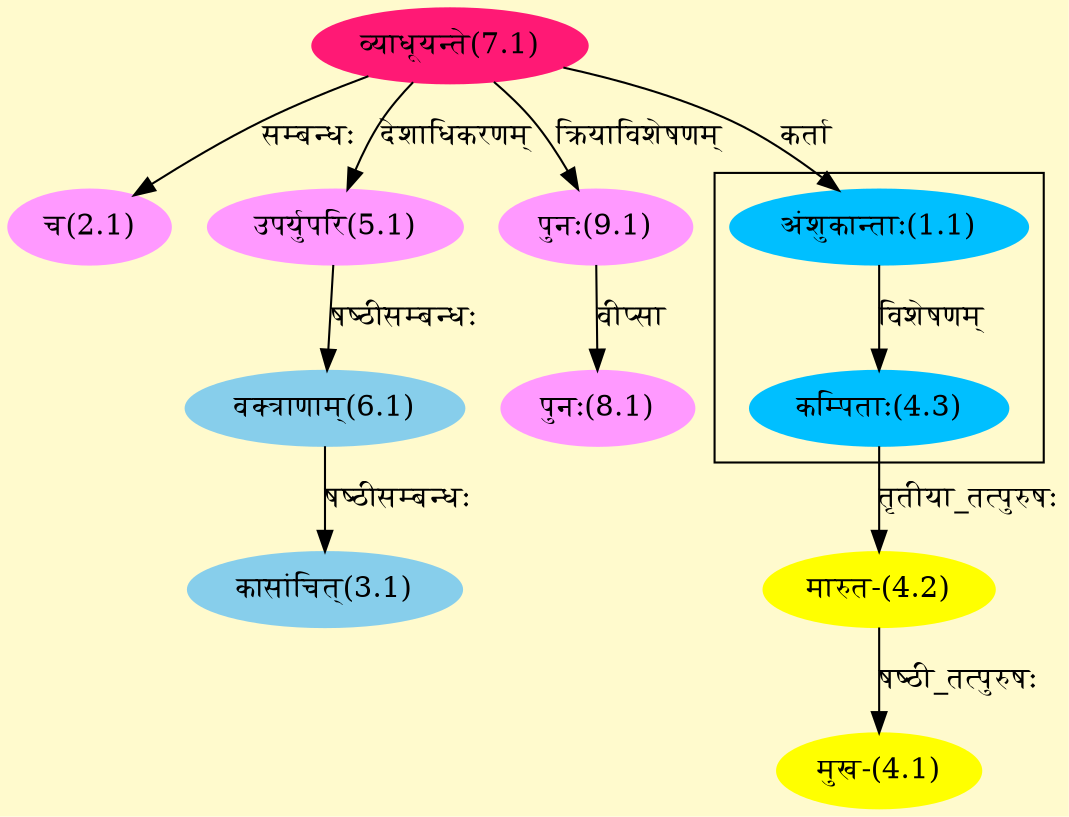 digraph G{
rankdir=BT;
 compound=true;
 bgcolor="lemonchiffon1";

subgraph cluster_1{
Node4_3 [style=filled, color="#00BFFF" label = "कम्पिताः(4.3)"]
Node1_1 [style=filled, color="#00BFFF" label = "अंशुकान्ताः(1.1)"]

}
Node1_1 [style=filled, color="#00BFFF" label = "अंशुकान्ताः(1.1)"]
Node7_1 [style=filled, color="#FF1975" label = "व्याधूयन्ते(7.1)"]
Node2_1 [style=filled, color="#FF99FF" label = "च(2.1)"]
Node3_1 [style=filled, color="#87CEEB" label = "कासांचित्(3.1)"]
Node6_1 [style=filled, color="#87CEEB" label = "वक्त्राणाम्(6.1)"]
Node4_1 [style=filled, color="#FFFF00" label = "मुख-(4.1)"]
Node4_2 [style=filled, color="#FFFF00" label = "मारुत-(4.2)"]
Node4_3 [style=filled, color="#00BFFF" label = "कम्पिताः(4.3)"]
Node5_1 [style=filled, color="#FF99FF" label = "उपर्युपरि(5.1)"]
Node [style=filled, color="" label = "()"]
Node8_1 [style=filled, color="#FF99FF" label = "पुनः(8.1)"]
Node9_1 [style=filled, color="#FF99FF" label = "पुनः(9.1)"]
/* Start of Relations section */

Node1_1 -> Node7_1 [  label="कर्ता"  dir="back" ]
Node2_1 -> Node7_1 [  label="सम्बन्धः"  dir="back" ]
Node3_1 -> Node6_1 [  label="षष्ठीसम्बन्धः"  dir="back" ]
Node4_1 -> Node4_2 [  label="षष्ठी_तत्पुरुषः"  dir="back" ]
Node4_2 -> Node4_3 [  label="तृतीया_तत्पुरुषः"  dir="back" ]
Node4_3 -> Node1_1 [  label="विशेषणम्"  dir="back" ]
Node5_1 -> Node7_1 [  label="देशाधिकरणम्"  dir="back" ]
Node6_1 -> Node5_1 [  label="षष्ठीसम्बन्धः"  dir="back" ]
Node8_1 -> Node9_1 [  label="वीप्सा"  dir="back" ]
Node9_1 -> Node7_1 [  label="क्रियाविशेषणम्"  dir="back" ]
}
